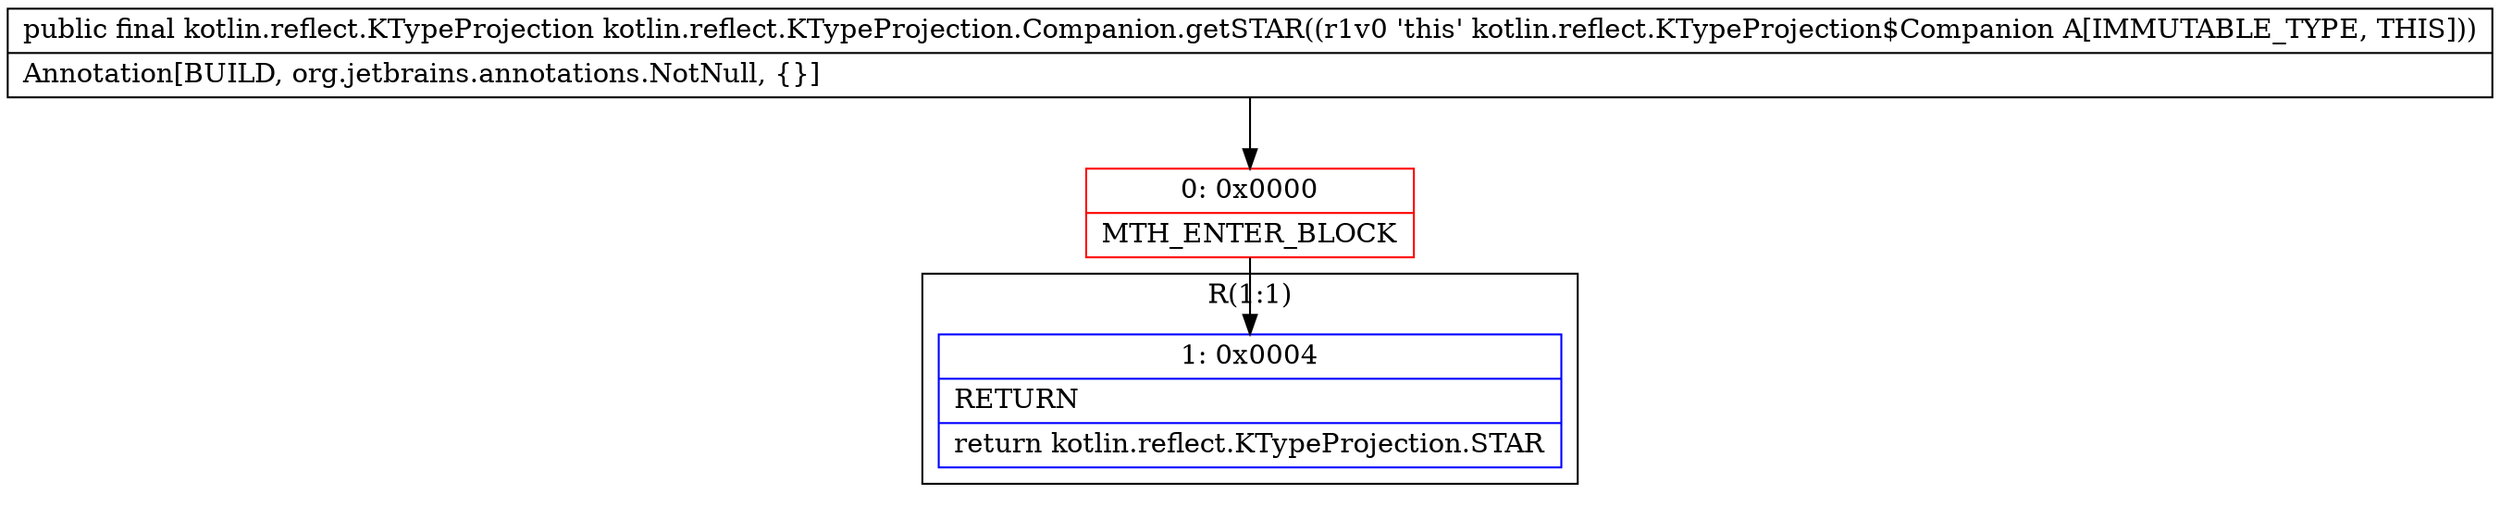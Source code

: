 digraph "CFG forkotlin.reflect.KTypeProjection.Companion.getSTAR()Lkotlin\/reflect\/KTypeProjection;" {
subgraph cluster_Region_247909660 {
label = "R(1:1)";
node [shape=record,color=blue];
Node_1 [shape=record,label="{1\:\ 0x0004|RETURN\l|return kotlin.reflect.KTypeProjection.STAR\l}"];
}
Node_0 [shape=record,color=red,label="{0\:\ 0x0000|MTH_ENTER_BLOCK\l}"];
MethodNode[shape=record,label="{public final kotlin.reflect.KTypeProjection kotlin.reflect.KTypeProjection.Companion.getSTAR((r1v0 'this' kotlin.reflect.KTypeProjection$Companion A[IMMUTABLE_TYPE, THIS]))  | Annotation[BUILD, org.jetbrains.annotations.NotNull, \{\}]\l}"];
MethodNode -> Node_0;
Node_0 -> Node_1;
}

